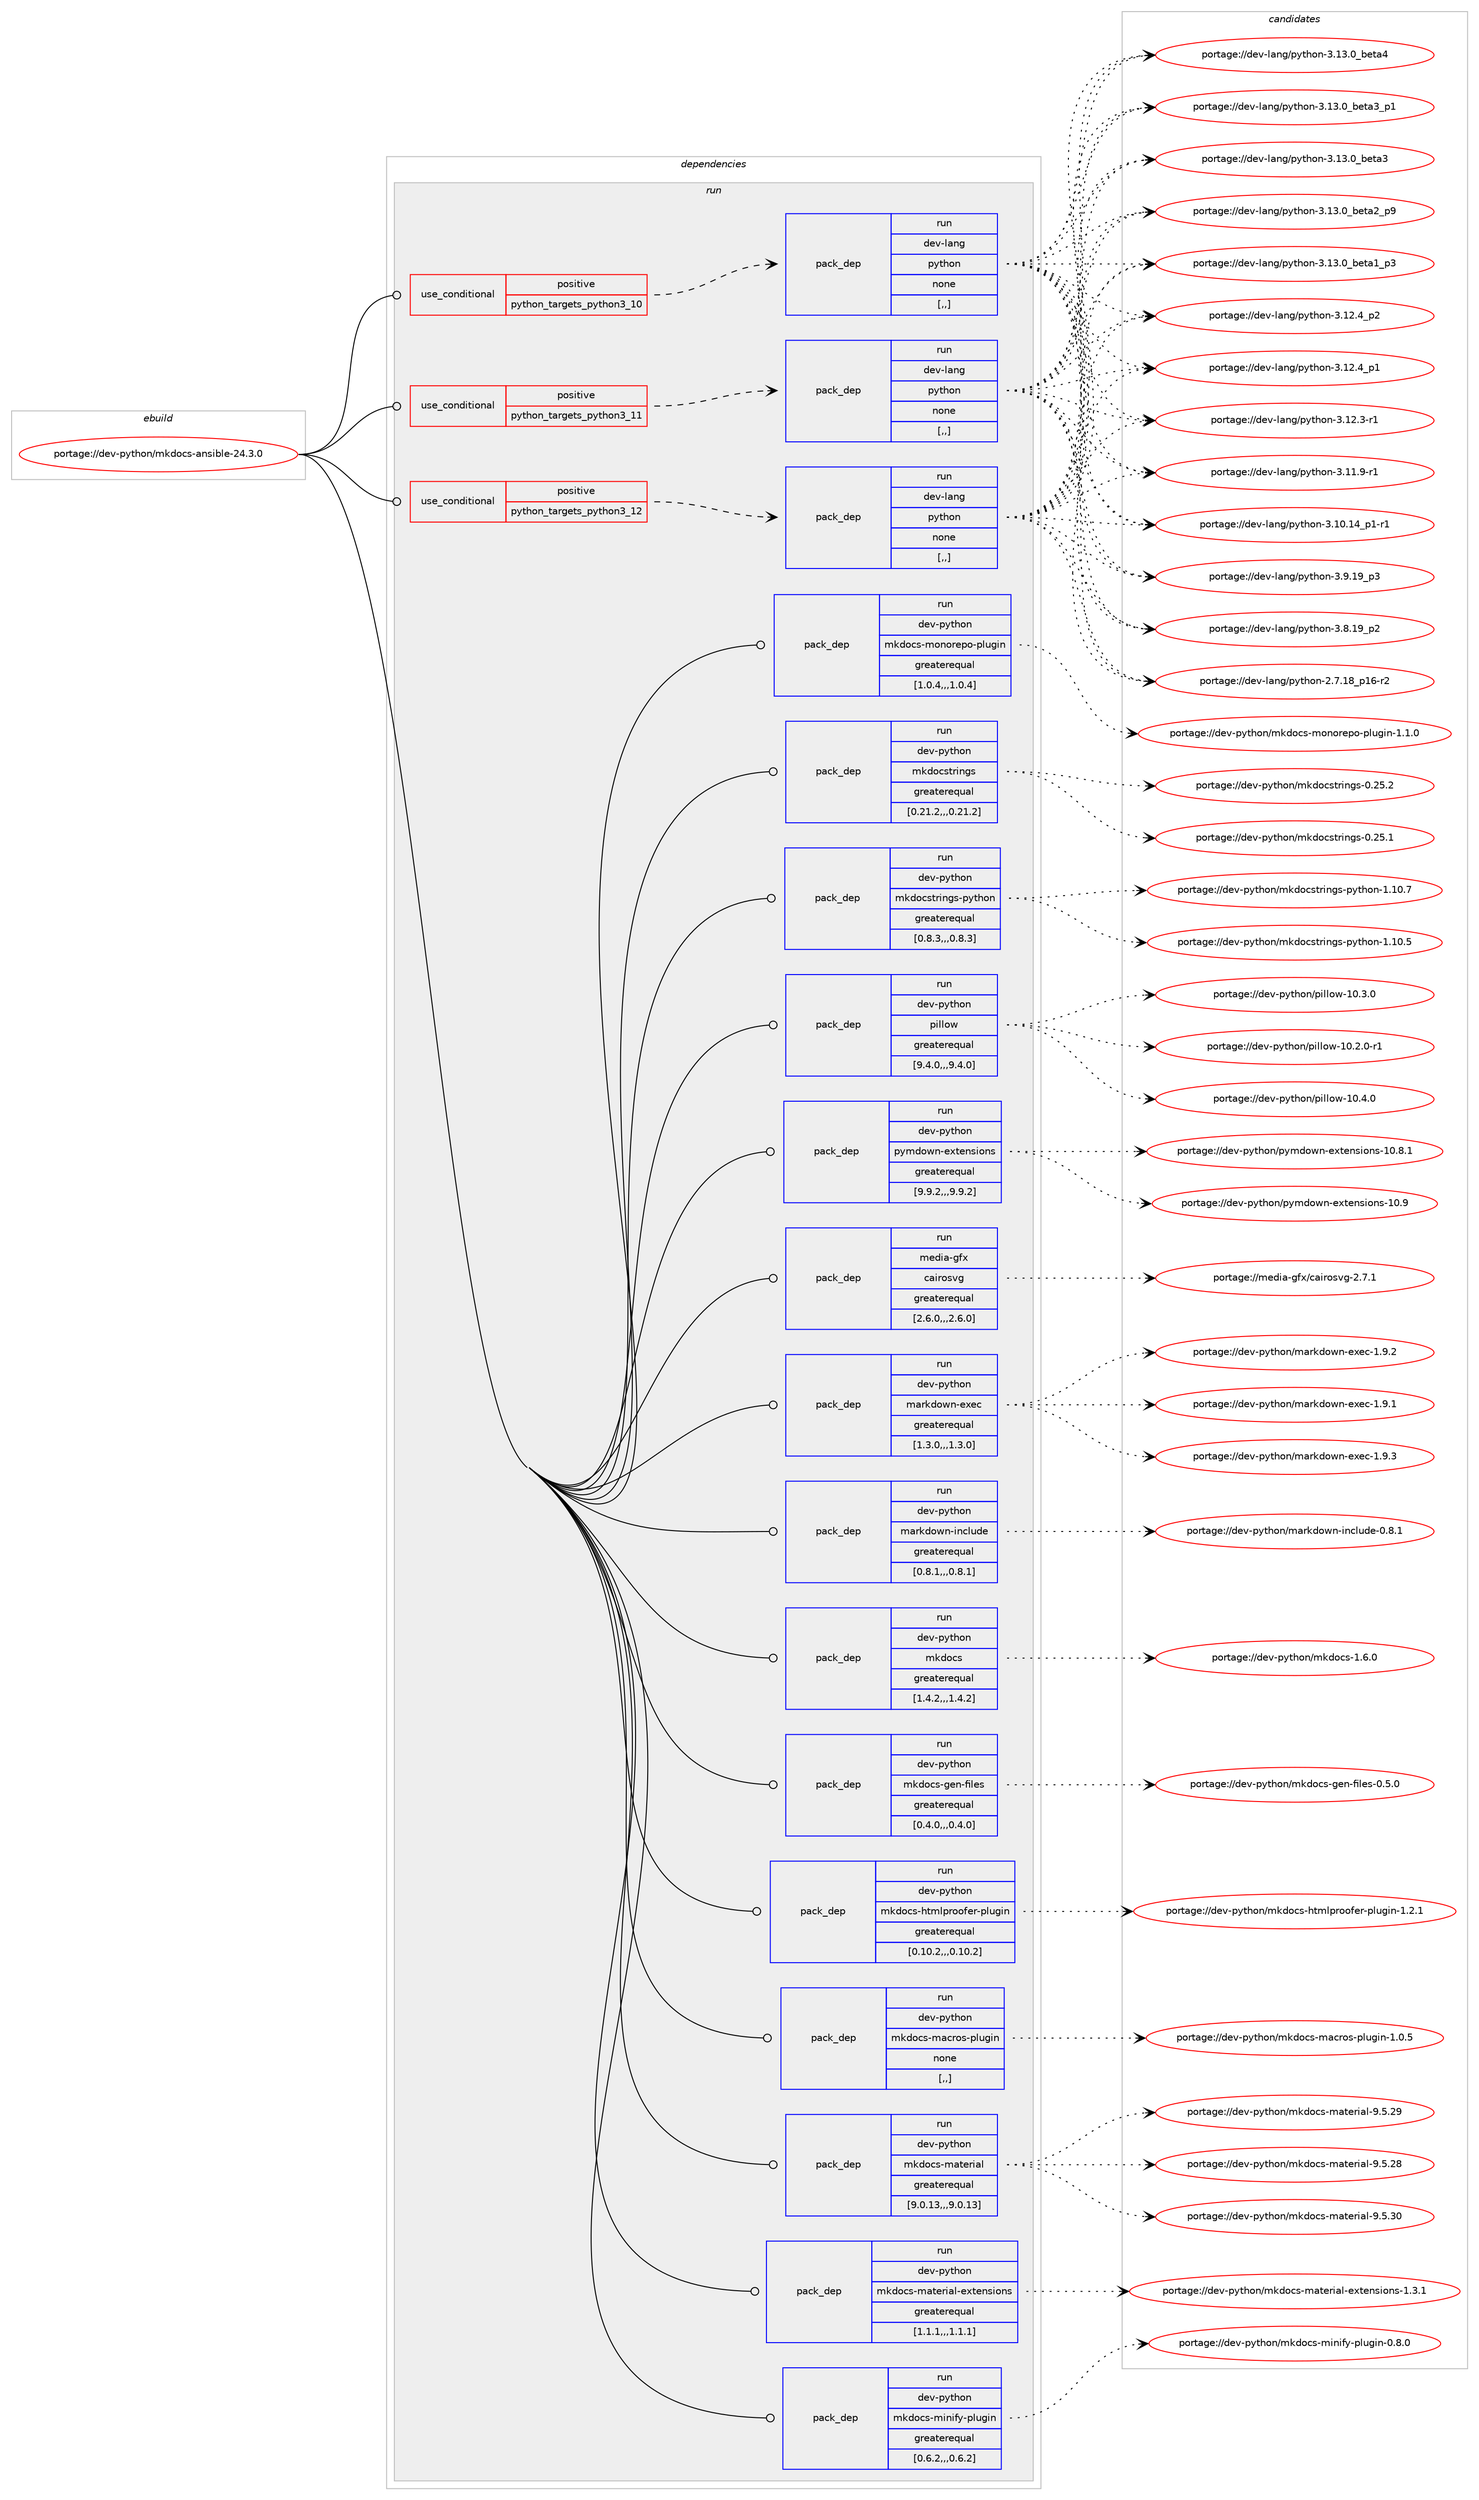 digraph prolog {

# *************
# Graph options
# *************

newrank=true;
concentrate=true;
compound=true;
graph [rankdir=LR,fontname=Helvetica,fontsize=10,ranksep=1.5];#, ranksep=2.5, nodesep=0.2];
edge  [arrowhead=vee];
node  [fontname=Helvetica,fontsize=10];

# **********
# The ebuild
# **********

subgraph cluster_leftcol {
color=gray;
label=<<i>ebuild</i>>;
id [label="portage://dev-python/mkdocs-ansible-24.3.0", color=red, width=4, href="../dev-python/mkdocs-ansible-24.3.0.svg"];
}

# ****************
# The dependencies
# ****************

subgraph cluster_midcol {
color=gray;
label=<<i>dependencies</i>>;
subgraph cluster_compile {
fillcolor="#eeeeee";
style=filled;
label=<<i>compile</i>>;
}
subgraph cluster_compileandrun {
fillcolor="#eeeeee";
style=filled;
label=<<i>compile and run</i>>;
}
subgraph cluster_run {
fillcolor="#eeeeee";
style=filled;
label=<<i>run</i>>;
subgraph cond34932 {
dependency151617 [label=<<TABLE BORDER="0" CELLBORDER="1" CELLSPACING="0" CELLPADDING="4"><TR><TD ROWSPAN="3" CELLPADDING="10">use_conditional</TD></TR><TR><TD>positive</TD></TR><TR><TD>python_targets_python3_10</TD></TR></TABLE>>, shape=none, color=red];
subgraph pack115436 {
dependency151618 [label=<<TABLE BORDER="0" CELLBORDER="1" CELLSPACING="0" CELLPADDING="4" WIDTH="220"><TR><TD ROWSPAN="6" CELLPADDING="30">pack_dep</TD></TR><TR><TD WIDTH="110">run</TD></TR><TR><TD>dev-lang</TD></TR><TR><TD>python</TD></TR><TR><TD>none</TD></TR><TR><TD>[,,]</TD></TR></TABLE>>, shape=none, color=blue];
}
dependency151617:e -> dependency151618:w [weight=20,style="dashed",arrowhead="vee"];
}
id:e -> dependency151617:w [weight=20,style="solid",arrowhead="odot"];
subgraph cond34933 {
dependency151619 [label=<<TABLE BORDER="0" CELLBORDER="1" CELLSPACING="0" CELLPADDING="4"><TR><TD ROWSPAN="3" CELLPADDING="10">use_conditional</TD></TR><TR><TD>positive</TD></TR><TR><TD>python_targets_python3_11</TD></TR></TABLE>>, shape=none, color=red];
subgraph pack115437 {
dependency151620 [label=<<TABLE BORDER="0" CELLBORDER="1" CELLSPACING="0" CELLPADDING="4" WIDTH="220"><TR><TD ROWSPAN="6" CELLPADDING="30">pack_dep</TD></TR><TR><TD WIDTH="110">run</TD></TR><TR><TD>dev-lang</TD></TR><TR><TD>python</TD></TR><TR><TD>none</TD></TR><TR><TD>[,,]</TD></TR></TABLE>>, shape=none, color=blue];
}
dependency151619:e -> dependency151620:w [weight=20,style="dashed",arrowhead="vee"];
}
id:e -> dependency151619:w [weight=20,style="solid",arrowhead="odot"];
subgraph cond34934 {
dependency151621 [label=<<TABLE BORDER="0" CELLBORDER="1" CELLSPACING="0" CELLPADDING="4"><TR><TD ROWSPAN="3" CELLPADDING="10">use_conditional</TD></TR><TR><TD>positive</TD></TR><TR><TD>python_targets_python3_12</TD></TR></TABLE>>, shape=none, color=red];
subgraph pack115438 {
dependency151622 [label=<<TABLE BORDER="0" CELLBORDER="1" CELLSPACING="0" CELLPADDING="4" WIDTH="220"><TR><TD ROWSPAN="6" CELLPADDING="30">pack_dep</TD></TR><TR><TD WIDTH="110">run</TD></TR><TR><TD>dev-lang</TD></TR><TR><TD>python</TD></TR><TR><TD>none</TD></TR><TR><TD>[,,]</TD></TR></TABLE>>, shape=none, color=blue];
}
dependency151621:e -> dependency151622:w [weight=20,style="dashed",arrowhead="vee"];
}
id:e -> dependency151621:w [weight=20,style="solid",arrowhead="odot"];
subgraph pack115439 {
dependency151623 [label=<<TABLE BORDER="0" CELLBORDER="1" CELLSPACING="0" CELLPADDING="4" WIDTH="220"><TR><TD ROWSPAN="6" CELLPADDING="30">pack_dep</TD></TR><TR><TD WIDTH="110">run</TD></TR><TR><TD>dev-python</TD></TR><TR><TD>markdown-exec</TD></TR><TR><TD>greaterequal</TD></TR><TR><TD>[1.3.0,,,1.3.0]</TD></TR></TABLE>>, shape=none, color=blue];
}
id:e -> dependency151623:w [weight=20,style="solid",arrowhead="odot"];
subgraph pack115440 {
dependency151624 [label=<<TABLE BORDER="0" CELLBORDER="1" CELLSPACING="0" CELLPADDING="4" WIDTH="220"><TR><TD ROWSPAN="6" CELLPADDING="30">pack_dep</TD></TR><TR><TD WIDTH="110">run</TD></TR><TR><TD>dev-python</TD></TR><TR><TD>markdown-include</TD></TR><TR><TD>greaterequal</TD></TR><TR><TD>[0.8.1,,,0.8.1]</TD></TR></TABLE>>, shape=none, color=blue];
}
id:e -> dependency151624:w [weight=20,style="solid",arrowhead="odot"];
subgraph pack115441 {
dependency151625 [label=<<TABLE BORDER="0" CELLBORDER="1" CELLSPACING="0" CELLPADDING="4" WIDTH="220"><TR><TD ROWSPAN="6" CELLPADDING="30">pack_dep</TD></TR><TR><TD WIDTH="110">run</TD></TR><TR><TD>dev-python</TD></TR><TR><TD>mkdocs</TD></TR><TR><TD>greaterequal</TD></TR><TR><TD>[1.4.2,,,1.4.2]</TD></TR></TABLE>>, shape=none, color=blue];
}
id:e -> dependency151625:w [weight=20,style="solid",arrowhead="odot"];
subgraph pack115442 {
dependency151626 [label=<<TABLE BORDER="0" CELLBORDER="1" CELLSPACING="0" CELLPADDING="4" WIDTH="220"><TR><TD ROWSPAN="6" CELLPADDING="30">pack_dep</TD></TR><TR><TD WIDTH="110">run</TD></TR><TR><TD>dev-python</TD></TR><TR><TD>mkdocs-gen-files</TD></TR><TR><TD>greaterequal</TD></TR><TR><TD>[0.4.0,,,0.4.0]</TD></TR></TABLE>>, shape=none, color=blue];
}
id:e -> dependency151626:w [weight=20,style="solid",arrowhead="odot"];
subgraph pack115443 {
dependency151627 [label=<<TABLE BORDER="0" CELLBORDER="1" CELLSPACING="0" CELLPADDING="4" WIDTH="220"><TR><TD ROWSPAN="6" CELLPADDING="30">pack_dep</TD></TR><TR><TD WIDTH="110">run</TD></TR><TR><TD>dev-python</TD></TR><TR><TD>mkdocs-htmlproofer-plugin</TD></TR><TR><TD>greaterequal</TD></TR><TR><TD>[0.10.2,,,0.10.2]</TD></TR></TABLE>>, shape=none, color=blue];
}
id:e -> dependency151627:w [weight=20,style="solid",arrowhead="odot"];
subgraph pack115444 {
dependency151628 [label=<<TABLE BORDER="0" CELLBORDER="1" CELLSPACING="0" CELLPADDING="4" WIDTH="220"><TR><TD ROWSPAN="6" CELLPADDING="30">pack_dep</TD></TR><TR><TD WIDTH="110">run</TD></TR><TR><TD>dev-python</TD></TR><TR><TD>mkdocs-macros-plugin</TD></TR><TR><TD>none</TD></TR><TR><TD>[,,]</TD></TR></TABLE>>, shape=none, color=blue];
}
id:e -> dependency151628:w [weight=20,style="solid",arrowhead="odot"];
subgraph pack115445 {
dependency151629 [label=<<TABLE BORDER="0" CELLBORDER="1" CELLSPACING="0" CELLPADDING="4" WIDTH="220"><TR><TD ROWSPAN="6" CELLPADDING="30">pack_dep</TD></TR><TR><TD WIDTH="110">run</TD></TR><TR><TD>dev-python</TD></TR><TR><TD>mkdocs-material</TD></TR><TR><TD>greaterequal</TD></TR><TR><TD>[9.0.13,,,9.0.13]</TD></TR></TABLE>>, shape=none, color=blue];
}
id:e -> dependency151629:w [weight=20,style="solid",arrowhead="odot"];
subgraph pack115446 {
dependency151630 [label=<<TABLE BORDER="0" CELLBORDER="1" CELLSPACING="0" CELLPADDING="4" WIDTH="220"><TR><TD ROWSPAN="6" CELLPADDING="30">pack_dep</TD></TR><TR><TD WIDTH="110">run</TD></TR><TR><TD>dev-python</TD></TR><TR><TD>mkdocs-material-extensions</TD></TR><TR><TD>greaterequal</TD></TR><TR><TD>[1.1.1,,,1.1.1]</TD></TR></TABLE>>, shape=none, color=blue];
}
id:e -> dependency151630:w [weight=20,style="solid",arrowhead="odot"];
subgraph pack115447 {
dependency151631 [label=<<TABLE BORDER="0" CELLBORDER="1" CELLSPACING="0" CELLPADDING="4" WIDTH="220"><TR><TD ROWSPAN="6" CELLPADDING="30">pack_dep</TD></TR><TR><TD WIDTH="110">run</TD></TR><TR><TD>dev-python</TD></TR><TR><TD>mkdocs-minify-plugin</TD></TR><TR><TD>greaterequal</TD></TR><TR><TD>[0.6.2,,,0.6.2]</TD></TR></TABLE>>, shape=none, color=blue];
}
id:e -> dependency151631:w [weight=20,style="solid",arrowhead="odot"];
subgraph pack115448 {
dependency151632 [label=<<TABLE BORDER="0" CELLBORDER="1" CELLSPACING="0" CELLPADDING="4" WIDTH="220"><TR><TD ROWSPAN="6" CELLPADDING="30">pack_dep</TD></TR><TR><TD WIDTH="110">run</TD></TR><TR><TD>dev-python</TD></TR><TR><TD>mkdocs-monorepo-plugin</TD></TR><TR><TD>greaterequal</TD></TR><TR><TD>[1.0.4,,,1.0.4]</TD></TR></TABLE>>, shape=none, color=blue];
}
id:e -> dependency151632:w [weight=20,style="solid",arrowhead="odot"];
subgraph pack115449 {
dependency151633 [label=<<TABLE BORDER="0" CELLBORDER="1" CELLSPACING="0" CELLPADDING="4" WIDTH="220"><TR><TD ROWSPAN="6" CELLPADDING="30">pack_dep</TD></TR><TR><TD WIDTH="110">run</TD></TR><TR><TD>dev-python</TD></TR><TR><TD>mkdocstrings</TD></TR><TR><TD>greaterequal</TD></TR><TR><TD>[0.21.2,,,0.21.2]</TD></TR></TABLE>>, shape=none, color=blue];
}
id:e -> dependency151633:w [weight=20,style="solid",arrowhead="odot"];
subgraph pack115450 {
dependency151634 [label=<<TABLE BORDER="0" CELLBORDER="1" CELLSPACING="0" CELLPADDING="4" WIDTH="220"><TR><TD ROWSPAN="6" CELLPADDING="30">pack_dep</TD></TR><TR><TD WIDTH="110">run</TD></TR><TR><TD>dev-python</TD></TR><TR><TD>mkdocstrings-python</TD></TR><TR><TD>greaterequal</TD></TR><TR><TD>[0.8.3,,,0.8.3]</TD></TR></TABLE>>, shape=none, color=blue];
}
id:e -> dependency151634:w [weight=20,style="solid",arrowhead="odot"];
subgraph pack115451 {
dependency151635 [label=<<TABLE BORDER="0" CELLBORDER="1" CELLSPACING="0" CELLPADDING="4" WIDTH="220"><TR><TD ROWSPAN="6" CELLPADDING="30">pack_dep</TD></TR><TR><TD WIDTH="110">run</TD></TR><TR><TD>dev-python</TD></TR><TR><TD>pillow</TD></TR><TR><TD>greaterequal</TD></TR><TR><TD>[9.4.0,,,9.4.0]</TD></TR></TABLE>>, shape=none, color=blue];
}
id:e -> dependency151635:w [weight=20,style="solid",arrowhead="odot"];
subgraph pack115452 {
dependency151636 [label=<<TABLE BORDER="0" CELLBORDER="1" CELLSPACING="0" CELLPADDING="4" WIDTH="220"><TR><TD ROWSPAN="6" CELLPADDING="30">pack_dep</TD></TR><TR><TD WIDTH="110">run</TD></TR><TR><TD>dev-python</TD></TR><TR><TD>pymdown-extensions</TD></TR><TR><TD>greaterequal</TD></TR><TR><TD>[9.9.2,,,9.9.2]</TD></TR></TABLE>>, shape=none, color=blue];
}
id:e -> dependency151636:w [weight=20,style="solid",arrowhead="odot"];
subgraph pack115453 {
dependency151637 [label=<<TABLE BORDER="0" CELLBORDER="1" CELLSPACING="0" CELLPADDING="4" WIDTH="220"><TR><TD ROWSPAN="6" CELLPADDING="30">pack_dep</TD></TR><TR><TD WIDTH="110">run</TD></TR><TR><TD>media-gfx</TD></TR><TR><TD>cairosvg</TD></TR><TR><TD>greaterequal</TD></TR><TR><TD>[2.6.0,,,2.6.0]</TD></TR></TABLE>>, shape=none, color=blue];
}
id:e -> dependency151637:w [weight=20,style="solid",arrowhead="odot"];
}
}

# **************
# The candidates
# **************

subgraph cluster_choices {
rank=same;
color=gray;
label=<<i>candidates</i>>;

subgraph choice115436 {
color=black;
nodesep=1;
choice1001011184510897110103471121211161041111104551464951464895981011169752 [label="portage://dev-lang/python-3.13.0_beta4", color=red, width=4,href="../dev-lang/python-3.13.0_beta4.svg"];
choice10010111845108971101034711212111610411111045514649514648959810111697519511249 [label="portage://dev-lang/python-3.13.0_beta3_p1", color=red, width=4,href="../dev-lang/python-3.13.0_beta3_p1.svg"];
choice1001011184510897110103471121211161041111104551464951464895981011169751 [label="portage://dev-lang/python-3.13.0_beta3", color=red, width=4,href="../dev-lang/python-3.13.0_beta3.svg"];
choice10010111845108971101034711212111610411111045514649514648959810111697509511257 [label="portage://dev-lang/python-3.13.0_beta2_p9", color=red, width=4,href="../dev-lang/python-3.13.0_beta2_p9.svg"];
choice10010111845108971101034711212111610411111045514649514648959810111697499511251 [label="portage://dev-lang/python-3.13.0_beta1_p3", color=red, width=4,href="../dev-lang/python-3.13.0_beta1_p3.svg"];
choice100101118451089711010347112121116104111110455146495046529511250 [label="portage://dev-lang/python-3.12.4_p2", color=red, width=4,href="../dev-lang/python-3.12.4_p2.svg"];
choice100101118451089711010347112121116104111110455146495046529511249 [label="portage://dev-lang/python-3.12.4_p1", color=red, width=4,href="../dev-lang/python-3.12.4_p1.svg"];
choice100101118451089711010347112121116104111110455146495046514511449 [label="portage://dev-lang/python-3.12.3-r1", color=red, width=4,href="../dev-lang/python-3.12.3-r1.svg"];
choice100101118451089711010347112121116104111110455146494946574511449 [label="portage://dev-lang/python-3.11.9-r1", color=red, width=4,href="../dev-lang/python-3.11.9-r1.svg"];
choice100101118451089711010347112121116104111110455146494846495295112494511449 [label="portage://dev-lang/python-3.10.14_p1-r1", color=red, width=4,href="../dev-lang/python-3.10.14_p1-r1.svg"];
choice100101118451089711010347112121116104111110455146574649579511251 [label="portage://dev-lang/python-3.9.19_p3", color=red, width=4,href="../dev-lang/python-3.9.19_p3.svg"];
choice100101118451089711010347112121116104111110455146564649579511250 [label="portage://dev-lang/python-3.8.19_p2", color=red, width=4,href="../dev-lang/python-3.8.19_p2.svg"];
choice100101118451089711010347112121116104111110455046554649569511249544511450 [label="portage://dev-lang/python-2.7.18_p16-r2", color=red, width=4,href="../dev-lang/python-2.7.18_p16-r2.svg"];
dependency151618:e -> choice1001011184510897110103471121211161041111104551464951464895981011169752:w [style=dotted,weight="100"];
dependency151618:e -> choice10010111845108971101034711212111610411111045514649514648959810111697519511249:w [style=dotted,weight="100"];
dependency151618:e -> choice1001011184510897110103471121211161041111104551464951464895981011169751:w [style=dotted,weight="100"];
dependency151618:e -> choice10010111845108971101034711212111610411111045514649514648959810111697509511257:w [style=dotted,weight="100"];
dependency151618:e -> choice10010111845108971101034711212111610411111045514649514648959810111697499511251:w [style=dotted,weight="100"];
dependency151618:e -> choice100101118451089711010347112121116104111110455146495046529511250:w [style=dotted,weight="100"];
dependency151618:e -> choice100101118451089711010347112121116104111110455146495046529511249:w [style=dotted,weight="100"];
dependency151618:e -> choice100101118451089711010347112121116104111110455146495046514511449:w [style=dotted,weight="100"];
dependency151618:e -> choice100101118451089711010347112121116104111110455146494946574511449:w [style=dotted,weight="100"];
dependency151618:e -> choice100101118451089711010347112121116104111110455146494846495295112494511449:w [style=dotted,weight="100"];
dependency151618:e -> choice100101118451089711010347112121116104111110455146574649579511251:w [style=dotted,weight="100"];
dependency151618:e -> choice100101118451089711010347112121116104111110455146564649579511250:w [style=dotted,weight="100"];
dependency151618:e -> choice100101118451089711010347112121116104111110455046554649569511249544511450:w [style=dotted,weight="100"];
}
subgraph choice115437 {
color=black;
nodesep=1;
choice1001011184510897110103471121211161041111104551464951464895981011169752 [label="portage://dev-lang/python-3.13.0_beta4", color=red, width=4,href="../dev-lang/python-3.13.0_beta4.svg"];
choice10010111845108971101034711212111610411111045514649514648959810111697519511249 [label="portage://dev-lang/python-3.13.0_beta3_p1", color=red, width=4,href="../dev-lang/python-3.13.0_beta3_p1.svg"];
choice1001011184510897110103471121211161041111104551464951464895981011169751 [label="portage://dev-lang/python-3.13.0_beta3", color=red, width=4,href="../dev-lang/python-3.13.0_beta3.svg"];
choice10010111845108971101034711212111610411111045514649514648959810111697509511257 [label="portage://dev-lang/python-3.13.0_beta2_p9", color=red, width=4,href="../dev-lang/python-3.13.0_beta2_p9.svg"];
choice10010111845108971101034711212111610411111045514649514648959810111697499511251 [label="portage://dev-lang/python-3.13.0_beta1_p3", color=red, width=4,href="../dev-lang/python-3.13.0_beta1_p3.svg"];
choice100101118451089711010347112121116104111110455146495046529511250 [label="portage://dev-lang/python-3.12.4_p2", color=red, width=4,href="../dev-lang/python-3.12.4_p2.svg"];
choice100101118451089711010347112121116104111110455146495046529511249 [label="portage://dev-lang/python-3.12.4_p1", color=red, width=4,href="../dev-lang/python-3.12.4_p1.svg"];
choice100101118451089711010347112121116104111110455146495046514511449 [label="portage://dev-lang/python-3.12.3-r1", color=red, width=4,href="../dev-lang/python-3.12.3-r1.svg"];
choice100101118451089711010347112121116104111110455146494946574511449 [label="portage://dev-lang/python-3.11.9-r1", color=red, width=4,href="../dev-lang/python-3.11.9-r1.svg"];
choice100101118451089711010347112121116104111110455146494846495295112494511449 [label="portage://dev-lang/python-3.10.14_p1-r1", color=red, width=4,href="../dev-lang/python-3.10.14_p1-r1.svg"];
choice100101118451089711010347112121116104111110455146574649579511251 [label="portage://dev-lang/python-3.9.19_p3", color=red, width=4,href="../dev-lang/python-3.9.19_p3.svg"];
choice100101118451089711010347112121116104111110455146564649579511250 [label="portage://dev-lang/python-3.8.19_p2", color=red, width=4,href="../dev-lang/python-3.8.19_p2.svg"];
choice100101118451089711010347112121116104111110455046554649569511249544511450 [label="portage://dev-lang/python-2.7.18_p16-r2", color=red, width=4,href="../dev-lang/python-2.7.18_p16-r2.svg"];
dependency151620:e -> choice1001011184510897110103471121211161041111104551464951464895981011169752:w [style=dotted,weight="100"];
dependency151620:e -> choice10010111845108971101034711212111610411111045514649514648959810111697519511249:w [style=dotted,weight="100"];
dependency151620:e -> choice1001011184510897110103471121211161041111104551464951464895981011169751:w [style=dotted,weight="100"];
dependency151620:e -> choice10010111845108971101034711212111610411111045514649514648959810111697509511257:w [style=dotted,weight="100"];
dependency151620:e -> choice10010111845108971101034711212111610411111045514649514648959810111697499511251:w [style=dotted,weight="100"];
dependency151620:e -> choice100101118451089711010347112121116104111110455146495046529511250:w [style=dotted,weight="100"];
dependency151620:e -> choice100101118451089711010347112121116104111110455146495046529511249:w [style=dotted,weight="100"];
dependency151620:e -> choice100101118451089711010347112121116104111110455146495046514511449:w [style=dotted,weight="100"];
dependency151620:e -> choice100101118451089711010347112121116104111110455146494946574511449:w [style=dotted,weight="100"];
dependency151620:e -> choice100101118451089711010347112121116104111110455146494846495295112494511449:w [style=dotted,weight="100"];
dependency151620:e -> choice100101118451089711010347112121116104111110455146574649579511251:w [style=dotted,weight="100"];
dependency151620:e -> choice100101118451089711010347112121116104111110455146564649579511250:w [style=dotted,weight="100"];
dependency151620:e -> choice100101118451089711010347112121116104111110455046554649569511249544511450:w [style=dotted,weight="100"];
}
subgraph choice115438 {
color=black;
nodesep=1;
choice1001011184510897110103471121211161041111104551464951464895981011169752 [label="portage://dev-lang/python-3.13.0_beta4", color=red, width=4,href="../dev-lang/python-3.13.0_beta4.svg"];
choice10010111845108971101034711212111610411111045514649514648959810111697519511249 [label="portage://dev-lang/python-3.13.0_beta3_p1", color=red, width=4,href="../dev-lang/python-3.13.0_beta3_p1.svg"];
choice1001011184510897110103471121211161041111104551464951464895981011169751 [label="portage://dev-lang/python-3.13.0_beta3", color=red, width=4,href="../dev-lang/python-3.13.0_beta3.svg"];
choice10010111845108971101034711212111610411111045514649514648959810111697509511257 [label="portage://dev-lang/python-3.13.0_beta2_p9", color=red, width=4,href="../dev-lang/python-3.13.0_beta2_p9.svg"];
choice10010111845108971101034711212111610411111045514649514648959810111697499511251 [label="portage://dev-lang/python-3.13.0_beta1_p3", color=red, width=4,href="../dev-lang/python-3.13.0_beta1_p3.svg"];
choice100101118451089711010347112121116104111110455146495046529511250 [label="portage://dev-lang/python-3.12.4_p2", color=red, width=4,href="../dev-lang/python-3.12.4_p2.svg"];
choice100101118451089711010347112121116104111110455146495046529511249 [label="portage://dev-lang/python-3.12.4_p1", color=red, width=4,href="../dev-lang/python-3.12.4_p1.svg"];
choice100101118451089711010347112121116104111110455146495046514511449 [label="portage://dev-lang/python-3.12.3-r1", color=red, width=4,href="../dev-lang/python-3.12.3-r1.svg"];
choice100101118451089711010347112121116104111110455146494946574511449 [label="portage://dev-lang/python-3.11.9-r1", color=red, width=4,href="../dev-lang/python-3.11.9-r1.svg"];
choice100101118451089711010347112121116104111110455146494846495295112494511449 [label="portage://dev-lang/python-3.10.14_p1-r1", color=red, width=4,href="../dev-lang/python-3.10.14_p1-r1.svg"];
choice100101118451089711010347112121116104111110455146574649579511251 [label="portage://dev-lang/python-3.9.19_p3", color=red, width=4,href="../dev-lang/python-3.9.19_p3.svg"];
choice100101118451089711010347112121116104111110455146564649579511250 [label="portage://dev-lang/python-3.8.19_p2", color=red, width=4,href="../dev-lang/python-3.8.19_p2.svg"];
choice100101118451089711010347112121116104111110455046554649569511249544511450 [label="portage://dev-lang/python-2.7.18_p16-r2", color=red, width=4,href="../dev-lang/python-2.7.18_p16-r2.svg"];
dependency151622:e -> choice1001011184510897110103471121211161041111104551464951464895981011169752:w [style=dotted,weight="100"];
dependency151622:e -> choice10010111845108971101034711212111610411111045514649514648959810111697519511249:w [style=dotted,weight="100"];
dependency151622:e -> choice1001011184510897110103471121211161041111104551464951464895981011169751:w [style=dotted,weight="100"];
dependency151622:e -> choice10010111845108971101034711212111610411111045514649514648959810111697509511257:w [style=dotted,weight="100"];
dependency151622:e -> choice10010111845108971101034711212111610411111045514649514648959810111697499511251:w [style=dotted,weight="100"];
dependency151622:e -> choice100101118451089711010347112121116104111110455146495046529511250:w [style=dotted,weight="100"];
dependency151622:e -> choice100101118451089711010347112121116104111110455146495046529511249:w [style=dotted,weight="100"];
dependency151622:e -> choice100101118451089711010347112121116104111110455146495046514511449:w [style=dotted,weight="100"];
dependency151622:e -> choice100101118451089711010347112121116104111110455146494946574511449:w [style=dotted,weight="100"];
dependency151622:e -> choice100101118451089711010347112121116104111110455146494846495295112494511449:w [style=dotted,weight="100"];
dependency151622:e -> choice100101118451089711010347112121116104111110455146574649579511251:w [style=dotted,weight="100"];
dependency151622:e -> choice100101118451089711010347112121116104111110455146564649579511250:w [style=dotted,weight="100"];
dependency151622:e -> choice100101118451089711010347112121116104111110455046554649569511249544511450:w [style=dotted,weight="100"];
}
subgraph choice115439 {
color=black;
nodesep=1;
choice1001011184511212111610411111047109971141071001111191104510112010199454946574651 [label="portage://dev-python/markdown-exec-1.9.3", color=red, width=4,href="../dev-python/markdown-exec-1.9.3.svg"];
choice1001011184511212111610411111047109971141071001111191104510112010199454946574650 [label="portage://dev-python/markdown-exec-1.9.2", color=red, width=4,href="../dev-python/markdown-exec-1.9.2.svg"];
choice1001011184511212111610411111047109971141071001111191104510112010199454946574649 [label="portage://dev-python/markdown-exec-1.9.1", color=red, width=4,href="../dev-python/markdown-exec-1.9.1.svg"];
dependency151623:e -> choice1001011184511212111610411111047109971141071001111191104510112010199454946574651:w [style=dotted,weight="100"];
dependency151623:e -> choice1001011184511212111610411111047109971141071001111191104510112010199454946574650:w [style=dotted,weight="100"];
dependency151623:e -> choice1001011184511212111610411111047109971141071001111191104510112010199454946574649:w [style=dotted,weight="100"];
}
subgraph choice115440 {
color=black;
nodesep=1;
choice1001011184511212111610411111047109971141071001111191104510511099108117100101454846564649 [label="portage://dev-python/markdown-include-0.8.1", color=red, width=4,href="../dev-python/markdown-include-0.8.1.svg"];
dependency151624:e -> choice1001011184511212111610411111047109971141071001111191104510511099108117100101454846564649:w [style=dotted,weight="100"];
}
subgraph choice115441 {
color=black;
nodesep=1;
choice100101118451121211161041111104710910710011199115454946544648 [label="portage://dev-python/mkdocs-1.6.0", color=red, width=4,href="../dev-python/mkdocs-1.6.0.svg"];
dependency151625:e -> choice100101118451121211161041111104710910710011199115454946544648:w [style=dotted,weight="100"];
}
subgraph choice115442 {
color=black;
nodesep=1;
choice1001011184511212111610411111047109107100111991154510310111045102105108101115454846534648 [label="portage://dev-python/mkdocs-gen-files-0.5.0", color=red, width=4,href="../dev-python/mkdocs-gen-files-0.5.0.svg"];
dependency151626:e -> choice1001011184511212111610411111047109107100111991154510310111045102105108101115454846534648:w [style=dotted,weight="100"];
}
subgraph choice115443 {
color=black;
nodesep=1;
choice1001011184511212111610411111047109107100111991154510411610910811211411111110210111445112108117103105110454946504649 [label="portage://dev-python/mkdocs-htmlproofer-plugin-1.2.1", color=red, width=4,href="../dev-python/mkdocs-htmlproofer-plugin-1.2.1.svg"];
dependency151627:e -> choice1001011184511212111610411111047109107100111991154510411610910811211411111110210111445112108117103105110454946504649:w [style=dotted,weight="100"];
}
subgraph choice115444 {
color=black;
nodesep=1;
choice10010111845112121116104111110471091071001119911545109979911411111545112108117103105110454946484653 [label="portage://dev-python/mkdocs-macros-plugin-1.0.5", color=red, width=4,href="../dev-python/mkdocs-macros-plugin-1.0.5.svg"];
dependency151628:e -> choice10010111845112121116104111110471091071001119911545109979911411111545112108117103105110454946484653:w [style=dotted,weight="100"];
}
subgraph choice115445 {
color=black;
nodesep=1;
choice10010111845112121116104111110471091071001119911545109971161011141059710845574653465148 [label="portage://dev-python/mkdocs-material-9.5.30", color=red, width=4,href="../dev-python/mkdocs-material-9.5.30.svg"];
choice10010111845112121116104111110471091071001119911545109971161011141059710845574653465057 [label="portage://dev-python/mkdocs-material-9.5.29", color=red, width=4,href="../dev-python/mkdocs-material-9.5.29.svg"];
choice10010111845112121116104111110471091071001119911545109971161011141059710845574653465056 [label="portage://dev-python/mkdocs-material-9.5.28", color=red, width=4,href="../dev-python/mkdocs-material-9.5.28.svg"];
dependency151629:e -> choice10010111845112121116104111110471091071001119911545109971161011141059710845574653465148:w [style=dotted,weight="100"];
dependency151629:e -> choice10010111845112121116104111110471091071001119911545109971161011141059710845574653465057:w [style=dotted,weight="100"];
dependency151629:e -> choice10010111845112121116104111110471091071001119911545109971161011141059710845574653465056:w [style=dotted,weight="100"];
}
subgraph choice115446 {
color=black;
nodesep=1;
choice10010111845112121116104111110471091071001119911545109971161011141059710845101120116101110115105111110115454946514649 [label="portage://dev-python/mkdocs-material-extensions-1.3.1", color=red, width=4,href="../dev-python/mkdocs-material-extensions-1.3.1.svg"];
dependency151630:e -> choice10010111845112121116104111110471091071001119911545109971161011141059710845101120116101110115105111110115454946514649:w [style=dotted,weight="100"];
}
subgraph choice115447 {
color=black;
nodesep=1;
choice1001011184511212111610411111047109107100111991154510910511010510212145112108117103105110454846564648 [label="portage://dev-python/mkdocs-minify-plugin-0.8.0", color=red, width=4,href="../dev-python/mkdocs-minify-plugin-0.8.0.svg"];
dependency151631:e -> choice1001011184511212111610411111047109107100111991154510910511010510212145112108117103105110454846564648:w [style=dotted,weight="100"];
}
subgraph choice115448 {
color=black;
nodesep=1;
choice1001011184511212111610411111047109107100111991154510911111011111410111211145112108117103105110454946494648 [label="portage://dev-python/mkdocs-monorepo-plugin-1.1.0", color=red, width=4,href="../dev-python/mkdocs-monorepo-plugin-1.1.0.svg"];
dependency151632:e -> choice1001011184511212111610411111047109107100111991154510911111011111410111211145112108117103105110454946494648:w [style=dotted,weight="100"];
}
subgraph choice115449 {
color=black;
nodesep=1;
choice10010111845112121116104111110471091071001119911511611410511010311545484650534650 [label="portage://dev-python/mkdocstrings-0.25.2", color=red, width=4,href="../dev-python/mkdocstrings-0.25.2.svg"];
choice10010111845112121116104111110471091071001119911511611410511010311545484650534649 [label="portage://dev-python/mkdocstrings-0.25.1", color=red, width=4,href="../dev-python/mkdocstrings-0.25.1.svg"];
dependency151633:e -> choice10010111845112121116104111110471091071001119911511611410511010311545484650534650:w [style=dotted,weight="100"];
dependency151633:e -> choice10010111845112121116104111110471091071001119911511611410511010311545484650534649:w [style=dotted,weight="100"];
}
subgraph choice115450 {
color=black;
nodesep=1;
choice1001011184511212111610411111047109107100111991151161141051101031154511212111610411111045494649484655 [label="portage://dev-python/mkdocstrings-python-1.10.7", color=red, width=4,href="../dev-python/mkdocstrings-python-1.10.7.svg"];
choice1001011184511212111610411111047109107100111991151161141051101031154511212111610411111045494649484653 [label="portage://dev-python/mkdocstrings-python-1.10.5", color=red, width=4,href="../dev-python/mkdocstrings-python-1.10.5.svg"];
dependency151634:e -> choice1001011184511212111610411111047109107100111991151161141051101031154511212111610411111045494649484655:w [style=dotted,weight="100"];
dependency151634:e -> choice1001011184511212111610411111047109107100111991151161141051101031154511212111610411111045494649484653:w [style=dotted,weight="100"];
}
subgraph choice115451 {
color=black;
nodesep=1;
choice100101118451121211161041111104711210510810811111945494846524648 [label="portage://dev-python/pillow-10.4.0", color=red, width=4,href="../dev-python/pillow-10.4.0.svg"];
choice100101118451121211161041111104711210510810811111945494846514648 [label="portage://dev-python/pillow-10.3.0", color=red, width=4,href="../dev-python/pillow-10.3.0.svg"];
choice1001011184511212111610411111047112105108108111119454948465046484511449 [label="portage://dev-python/pillow-10.2.0-r1", color=red, width=4,href="../dev-python/pillow-10.2.0-r1.svg"];
dependency151635:e -> choice100101118451121211161041111104711210510810811111945494846524648:w [style=dotted,weight="100"];
dependency151635:e -> choice100101118451121211161041111104711210510810811111945494846514648:w [style=dotted,weight="100"];
dependency151635:e -> choice1001011184511212111610411111047112105108108111119454948465046484511449:w [style=dotted,weight="100"];
}
subgraph choice115452 {
color=black;
nodesep=1;
choice1001011184511212111610411111047112121109100111119110451011201161011101151051111101154549484657 [label="portage://dev-python/pymdown-extensions-10.9", color=red, width=4,href="../dev-python/pymdown-extensions-10.9.svg"];
choice10010111845112121116104111110471121211091001111191104510112011610111011510511111011545494846564649 [label="portage://dev-python/pymdown-extensions-10.8.1", color=red, width=4,href="../dev-python/pymdown-extensions-10.8.1.svg"];
dependency151636:e -> choice1001011184511212111610411111047112121109100111119110451011201161011101151051111101154549484657:w [style=dotted,weight="100"];
dependency151636:e -> choice10010111845112121116104111110471121211091001111191104510112011610111011510511111011545494846564649:w [style=dotted,weight="100"];
}
subgraph choice115453 {
color=black;
nodesep=1;
choice1091011001059745103102120479997105114111115118103455046554649 [label="portage://media-gfx/cairosvg-2.7.1", color=red, width=4,href="../media-gfx/cairosvg-2.7.1.svg"];
dependency151637:e -> choice1091011001059745103102120479997105114111115118103455046554649:w [style=dotted,weight="100"];
}
}

}
